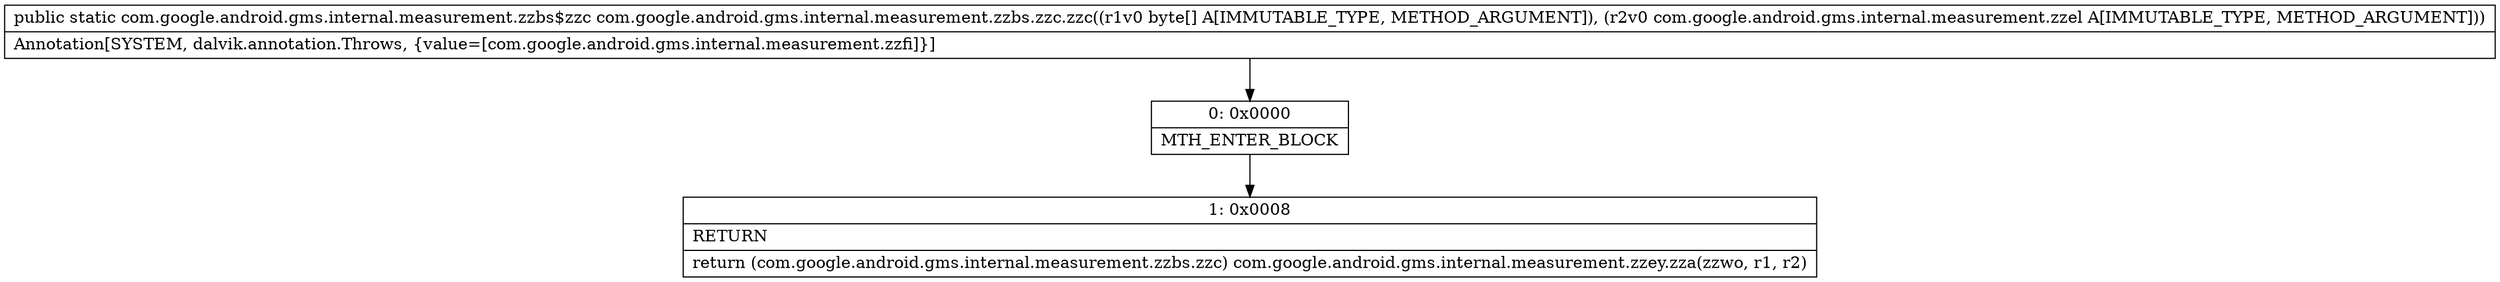 digraph "CFG forcom.google.android.gms.internal.measurement.zzbs.zzc.zzc([BLcom\/google\/android\/gms\/internal\/measurement\/zzel;)Lcom\/google\/android\/gms\/internal\/measurement\/zzbs$zzc;" {
Node_0 [shape=record,label="{0\:\ 0x0000|MTH_ENTER_BLOCK\l}"];
Node_1 [shape=record,label="{1\:\ 0x0008|RETURN\l|return (com.google.android.gms.internal.measurement.zzbs.zzc) com.google.android.gms.internal.measurement.zzey.zza(zzwo, r1, r2)\l}"];
MethodNode[shape=record,label="{public static com.google.android.gms.internal.measurement.zzbs$zzc com.google.android.gms.internal.measurement.zzbs.zzc.zzc((r1v0 byte[] A[IMMUTABLE_TYPE, METHOD_ARGUMENT]), (r2v0 com.google.android.gms.internal.measurement.zzel A[IMMUTABLE_TYPE, METHOD_ARGUMENT]))  | Annotation[SYSTEM, dalvik.annotation.Throws, \{value=[com.google.android.gms.internal.measurement.zzfi]\}]\l}"];
MethodNode -> Node_0;
Node_0 -> Node_1;
}

